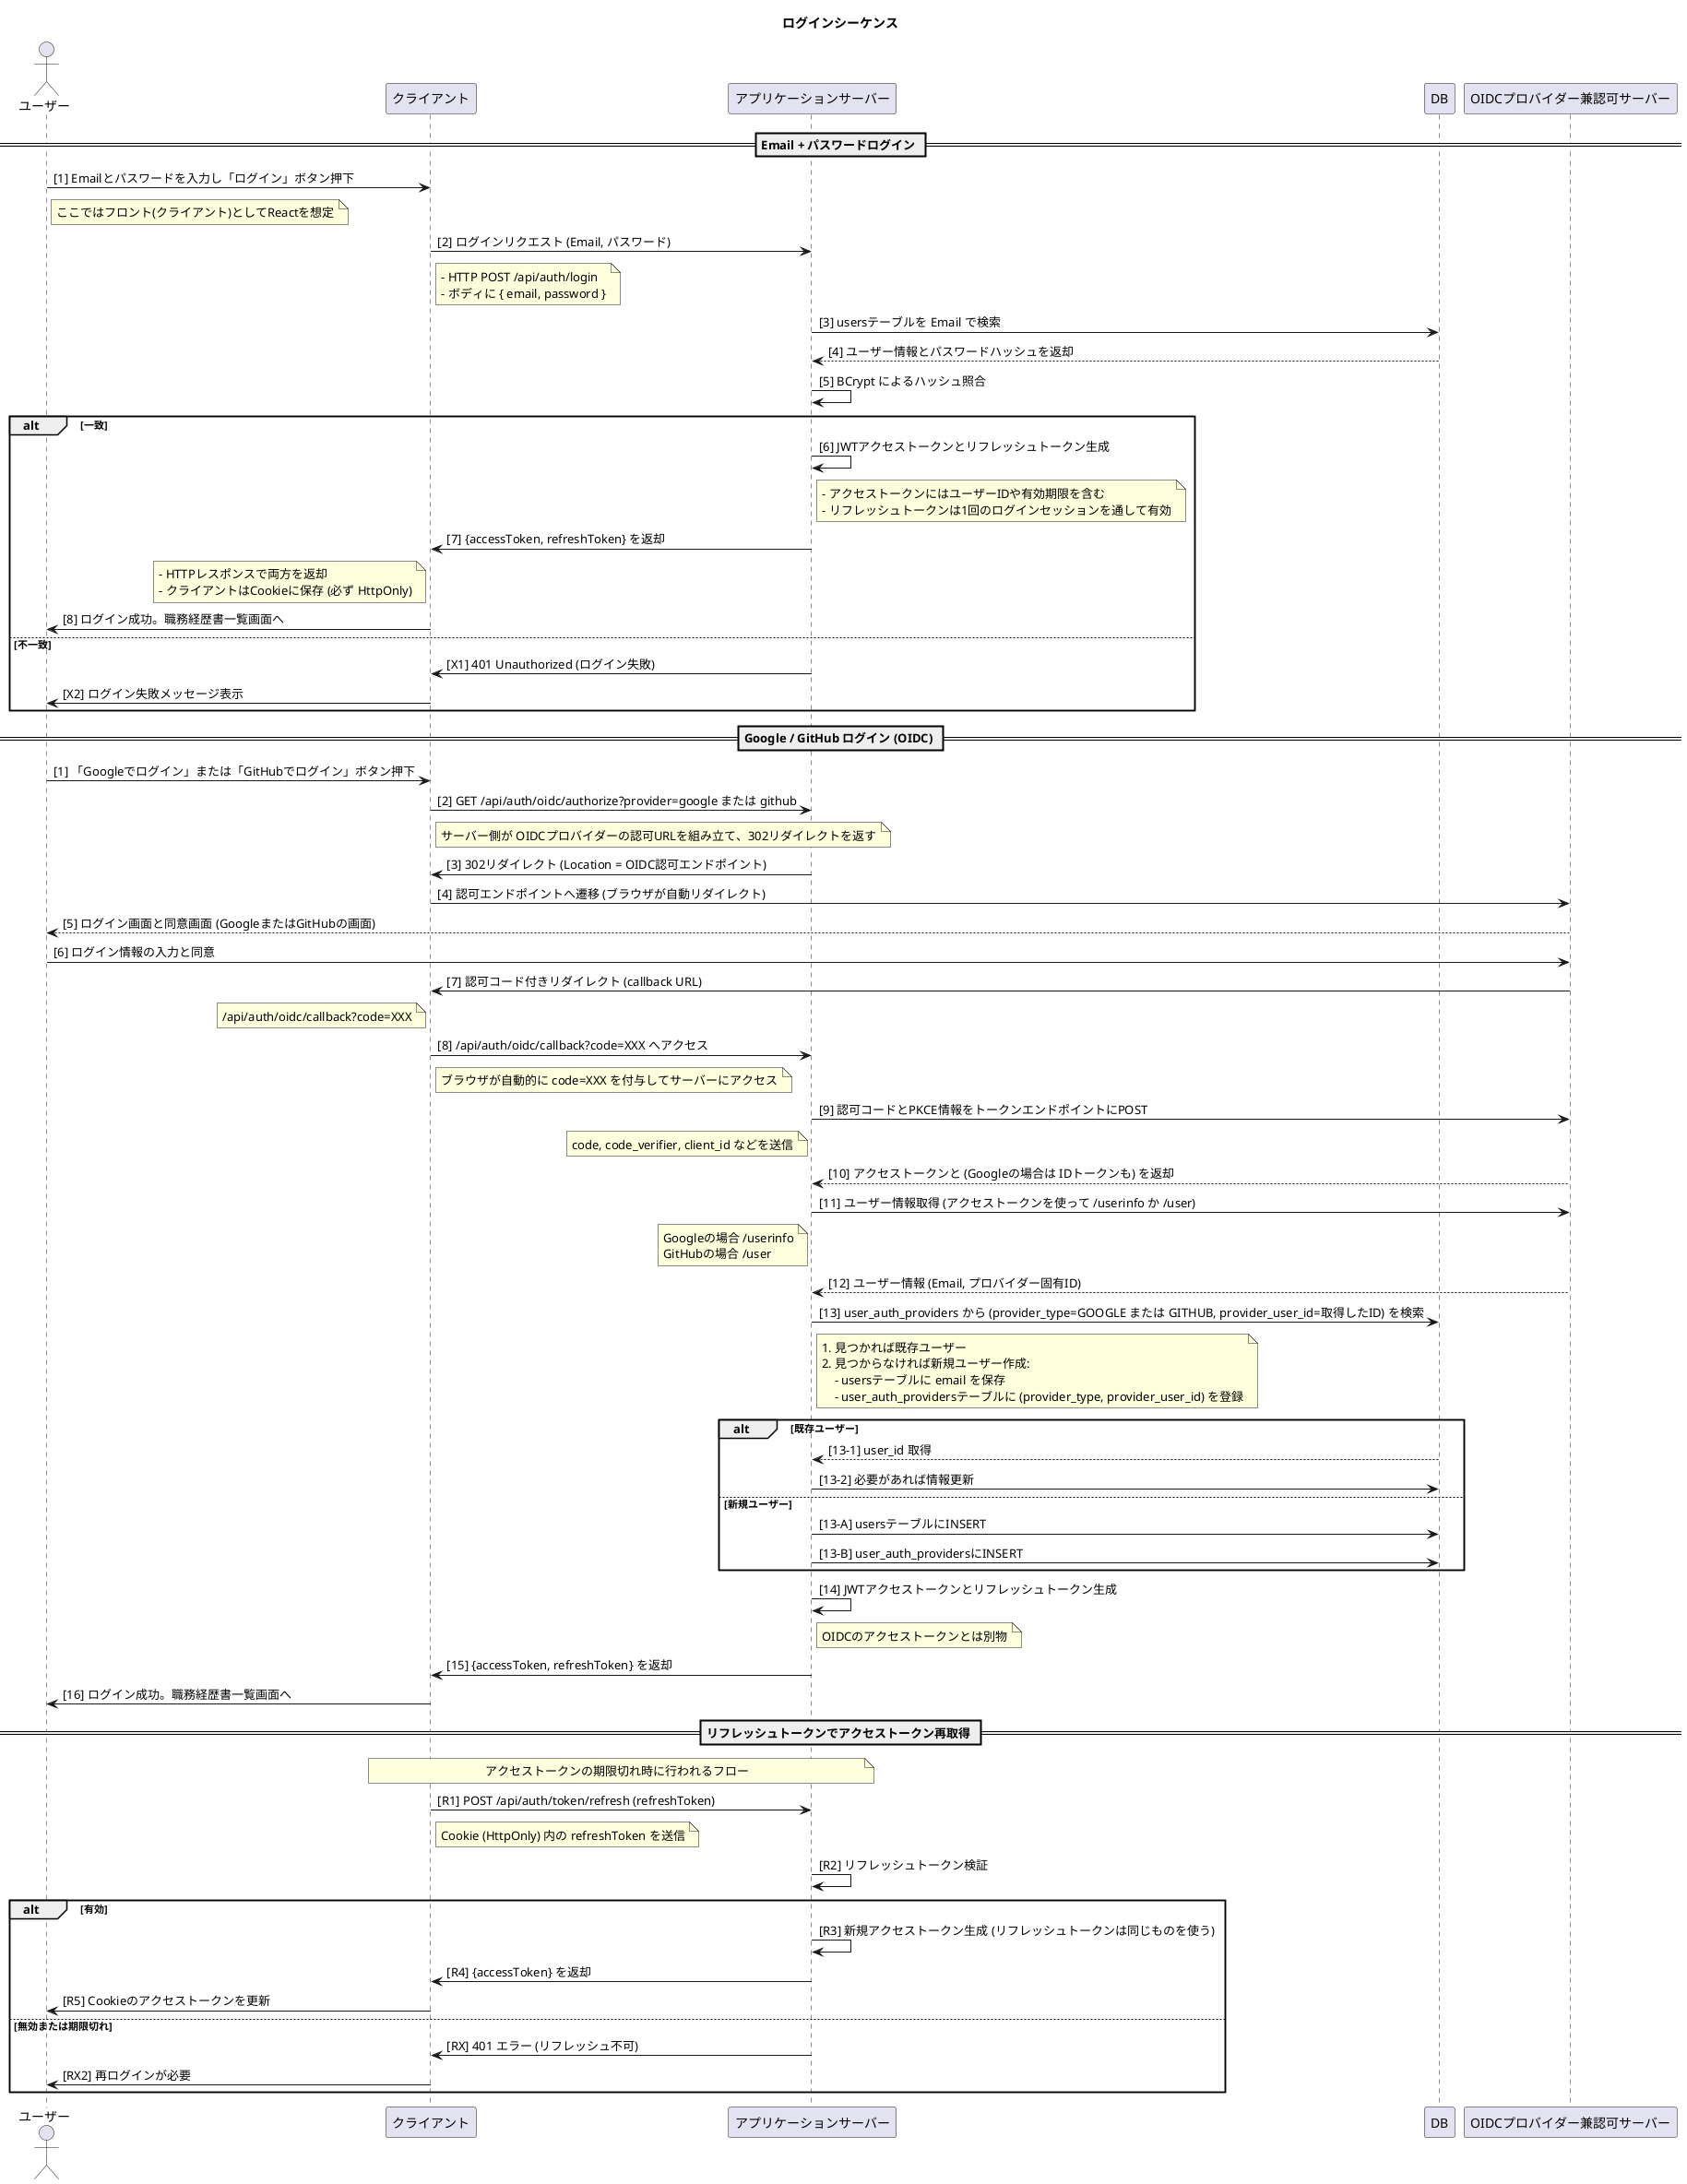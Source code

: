 @startuml ログインシーケンス

!define RECTANGLE class

title ログインシーケンス

actor ユーザー
participant クライアント
participant アプリケーションサーバー as サーバー
participant DB
participant OIDCプロバイダー兼認可サーバー as OIDC

== Email + パスワードログイン ==
ユーザー -> クライアント: [1] Emailとパスワードを入力し「ログイン」ボタン押下
note right of ユーザー
    ここではフロント(クライアント)としてReactを想定
end note

クライアント -> サーバー: [2] ログインリクエスト (Email, パスワード)
note right of クライアント
    - HTTP POST /api/auth/login
    - ボディに { email, password }
end note

サーバー -> DB: [3] usersテーブルを Email で検索
DB --> サーバー: [4] ユーザー情報とパスワードハッシュを返却

サーバー -> サーバー: [5] BCrypt によるハッシュ照合
alt 一致
    サーバー -> サーバー: [6] JWTアクセストークンとリフレッシュトークン生成
    note right of サーバー
        - アクセストークンにはユーザーIDや有効期限を含む
        - リフレッシュトークンは1回のログインセッションを通して有効
    end note

    サーバー -> クライアント: [7] {accessToken, refreshToken} を返却
    note left of クライアント
        - HTTPレスポンスで両方を返却
        - クライアントはCookieに保存 (必ず HttpOnly)
    end note

    クライアント -> ユーザー: [8] ログイン成功。職務経歴書一覧画面へ
else 不一致
    サーバー -> クライアント: [X1] 401 Unauthorized (ログイン失敗)
    クライアント -> ユーザー: [X2] ログイン失敗メッセージ表示
end

== Google / GitHub ログイン (OIDC) ==
ユーザー -> クライアント: [1] 「Googleでログイン」または「GitHubでログイン」ボタン押下

クライアント -> サーバー: [2] GET /api/auth/oidc/authorize?provider=google または github
note right of クライアント
    サーバー側が OIDCプロバイダーの認可URLを組み立て、302リダイレクトを返す
end note

サーバー -> クライアント: [3] 302リダイレクト (Location = OIDC認可エンドポイント)
クライアント -> OIDC: [4] 認可エンドポイントへ遷移 (ブラウザが自動リダイレクト)
OIDC --> ユーザー: [5] ログイン画面と同意画面 (GoogleまたはGitHubの画面)

ユーザー -> OIDC: [6] ログイン情報の入力と同意
OIDC -> クライアント: [7] 認可コード付きリダイレクト (callback URL)
note left of クライアント
    /api/auth/oidc/callback?code=XXX
end note

クライアント -> サーバー: [8] /api/auth/oidc/callback?code=XXX へアクセス
note right of クライアント
    ブラウザが自動的に code=XXX を付与してサーバーにアクセス
end note

サーバー -> OIDC: [9] 認可コードとPKCE情報をトークンエンドポイントにPOST
note left of サーバー
    code, code_verifier, client_id などを送信
end note

OIDC --> サーバー: [10] アクセストークンと (Googleの場合は IDトークンも) を返却

サーバー -> OIDC: [11] ユーザー情報取得 (アクセストークンを使って /userinfo か /user)
note left of サーバー
    Googleの場合 /userinfo
    GitHubの場合 /user
end note

OIDC --> サーバー: [12] ユーザー情報 (Email, プロバイダー固有ID)

サーバー -> DB: [13] user_auth_providers から (provider_type=GOOGLE または GITHUB, provider_user_id=取得したID) を検索
note right of サーバー
    1. 見つかれば既存ユーザー
    2. 見つからなければ新規ユーザー作成:
        - usersテーブルに email を保存
        - user_auth_providersテーブルに (provider_type, provider_user_id) を登録
end note

alt 既存ユーザー
    DB --> サーバー: [13-1] user_id 取得
    サーバー -> DB: [13-2] 必要があれば情報更新
else 新規ユーザー
    サーバー -> DB: [13-A] usersテーブルにINSERT
    サーバー -> DB: [13-B] user_auth_providersにINSERT
end

サーバー -> サーバー: [14] JWTアクセストークンとリフレッシュトークン生成
note right of サーバー
    OIDCのアクセストークンとは別物
end note

サーバー -> クライアント: [15] {accessToken, refreshToken} を返却
クライアント -> ユーザー: [16] ログイン成功。職務経歴書一覧画面へ

== リフレッシュトークンでアクセストークン再取得 ==
note over クライアント,サーバー
    アクセストークンの期限切れ時に行われるフロー
end note

クライアント -> サーバー: [R1] POST /api/auth/token/refresh (refreshToken)
note right of クライアント
    Cookie (HttpOnly) 内の refreshToken を送信
end note

サーバー -> サーバー: [R2] リフレッシュトークン検証
alt 有効
    サーバー -> サーバー: [R3] 新規アクセストークン生成 (リフレッシュトークンは同じものを使う)
    サーバー -> クライアント: [R4] {accessToken} を返却
    クライアント -> ユーザー: [R5] Cookieのアクセストークンを更新
else 無効または期限切れ
    サーバー -> クライアント: [RX] 401 エラー (リフレッシュ不可)
    クライアント -> ユーザー: [RX2] 再ログインが必要
end

@enduml
